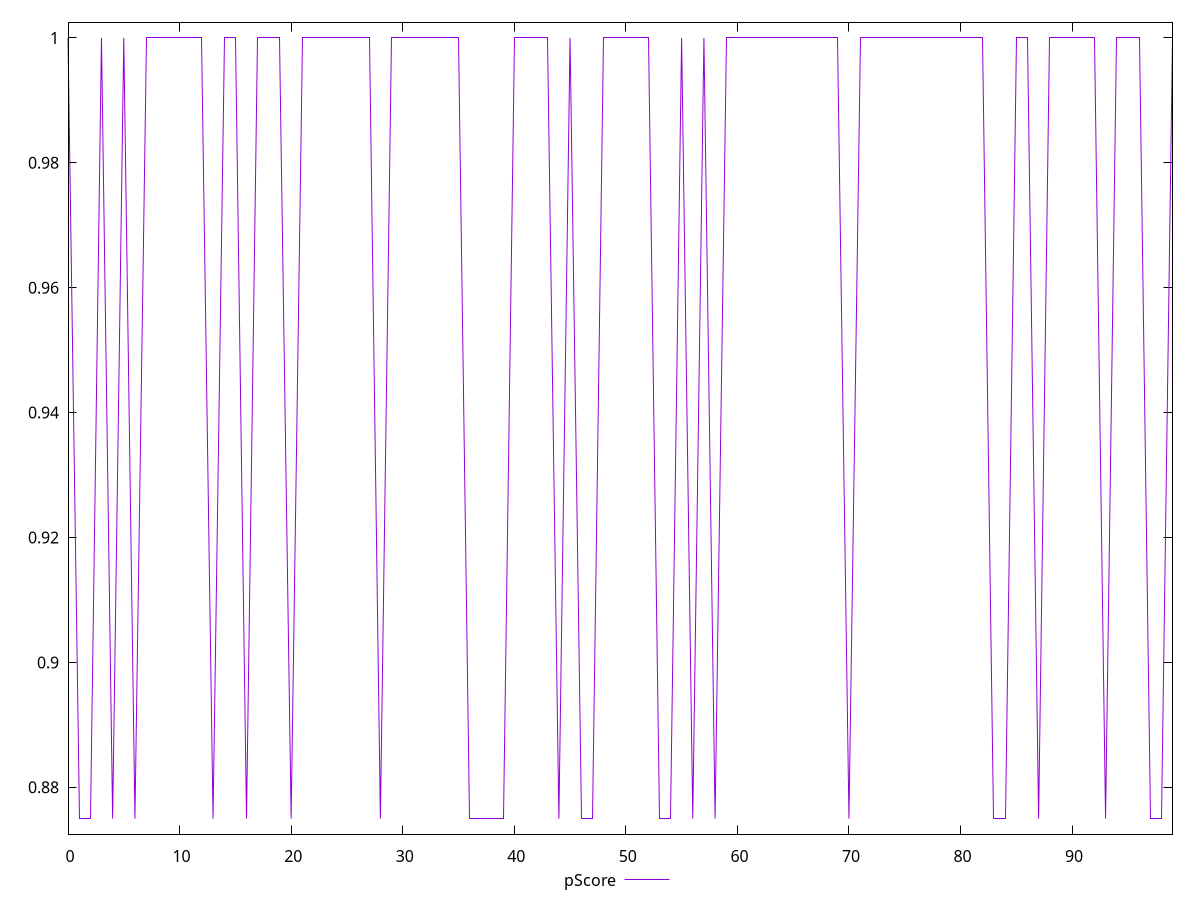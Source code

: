reset

$pScore <<EOF
0 1
1 0.875
2 0.875
3 1
4 0.875
5 1
6 0.875
7 1
8 1
9 1
10 1
11 1
12 1
13 0.875
14 1
15 1
16 0.875
17 1
18 1
19 1
20 0.875
21 1
22 1
23 1
24 1
25 1
26 1
27 1
28 0.875
29 1
30 1
31 1
32 1
33 1
34 1
35 1
36 0.875
37 0.875
38 0.875
39 0.875
40 1
41 1
42 1
43 1
44 0.875
45 1
46 0.875
47 0.875
48 1
49 1
50 1
51 1
52 1
53 0.875
54 0.875
55 1
56 0.875
57 1
58 0.875
59 1
60 1
61 1
62 1
63 1
64 1
65 1
66 1
67 1
68 1
69 1
70 0.875
71 1
72 1
73 1
74 1
75 1
76 1
77 1
78 1
79 1
80 1
81 1
82 1
83 0.875
84 0.875
85 1
86 1
87 0.875
88 1
89 1
90 1
91 1
92 1
93 0.875
94 1
95 1
96 1
97 0.875
98 0.875
99 1
EOF

set key outside below
set xrange [0:99]
set yrange [0.8725:1.0025]
set trange [0.8725:1.0025]
set terminal svg size 640, 500 enhanced background rgb 'white'
set output "report_00017_2021-02-10T15-08-03.406Z/unminified-javascript/samples/pages+cached+noadtech+nomedia+nocss/pScore/values.svg"

plot $pScore title "pScore" with line

reset
